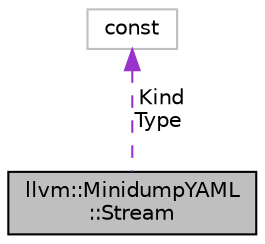 digraph "llvm::MinidumpYAML::Stream"
{
 // LATEX_PDF_SIZE
  bgcolor="transparent";
  edge [fontname="Helvetica",fontsize="10",labelfontname="Helvetica",labelfontsize="10"];
  node [fontname="Helvetica",fontsize="10",shape=record];
  Node1 [label="llvm::MinidumpYAML\l::Stream",height=0.2,width=0.4,color="black", fillcolor="grey75", style="filled", fontcolor="black",tooltip="The base class for all minidump streams."];
  Node2 -> Node1 [dir="back",color="darkorchid3",fontsize="10",style="dashed",label=" Kind\nType" ,fontname="Helvetica"];
  Node2 [label="const",height=0.2,width=0.4,color="grey75",tooltip=" "];
}

